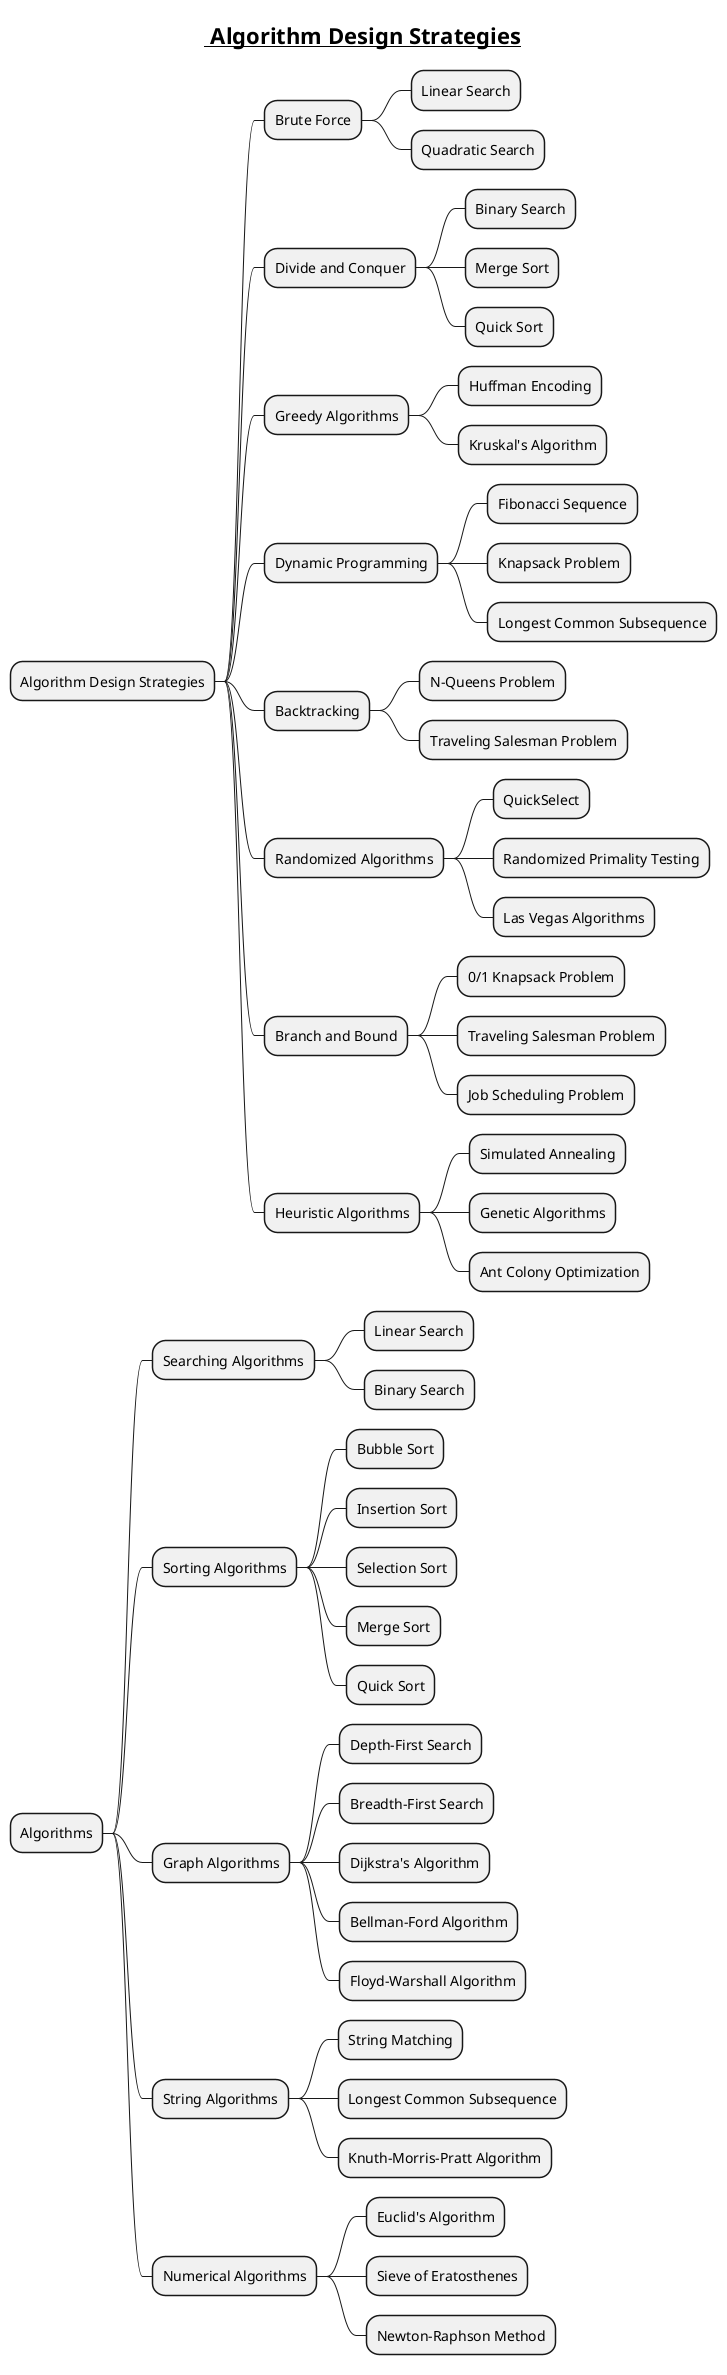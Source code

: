 @startmindmap
title =__ Algorithm Design Strategies__

* Algorithm Design Strategies
** Brute Force
*** Linear Search
*** Quadratic Search
** Divide and Conquer
*** Binary Search
*** Merge Sort
*** Quick Sort
** Greedy Algorithms
*** Huffman Encoding
*** Kruskal's Algorithm
** Dynamic Programming
*** Fibonacci Sequence
*** Knapsack Problem
*** Longest Common Subsequence
** Backtracking
*** N-Queens Problem
*** Traveling Salesman Problem
** Randomized Algorithms
*** QuickSelect
*** Randomized Primality Testing
*** Las Vegas Algorithms
** Branch and Bound
*** 0/1 Knapsack Problem
*** Traveling Salesman Problem
*** Job Scheduling Problem
** Heuristic Algorithms
*** Simulated Annealing
*** Genetic Algorithms
*** Ant Colony Optimization
* Algorithms
** Searching Algorithms
*** Linear Search
*** Binary Search
** Sorting Algorithms
*** Bubble Sort
*** Insertion Sort
*** Selection Sort
*** Merge Sort
*** Quick Sort
** Graph Algorithms
*** Depth-First Search
*** Breadth-First Search
*** Dijkstra's Algorithm
*** Bellman-Ford Algorithm
*** Floyd-Warshall Algorithm
** String Algorithms
*** String Matching
*** Longest Common Subsequence
*** Knuth-Morris-Pratt Algorithm
** Numerical Algorithms
*** Euclid's Algorithm
*** Sieve of Eratosthenes
*** Newton-Raphson Method
@endmindmap
